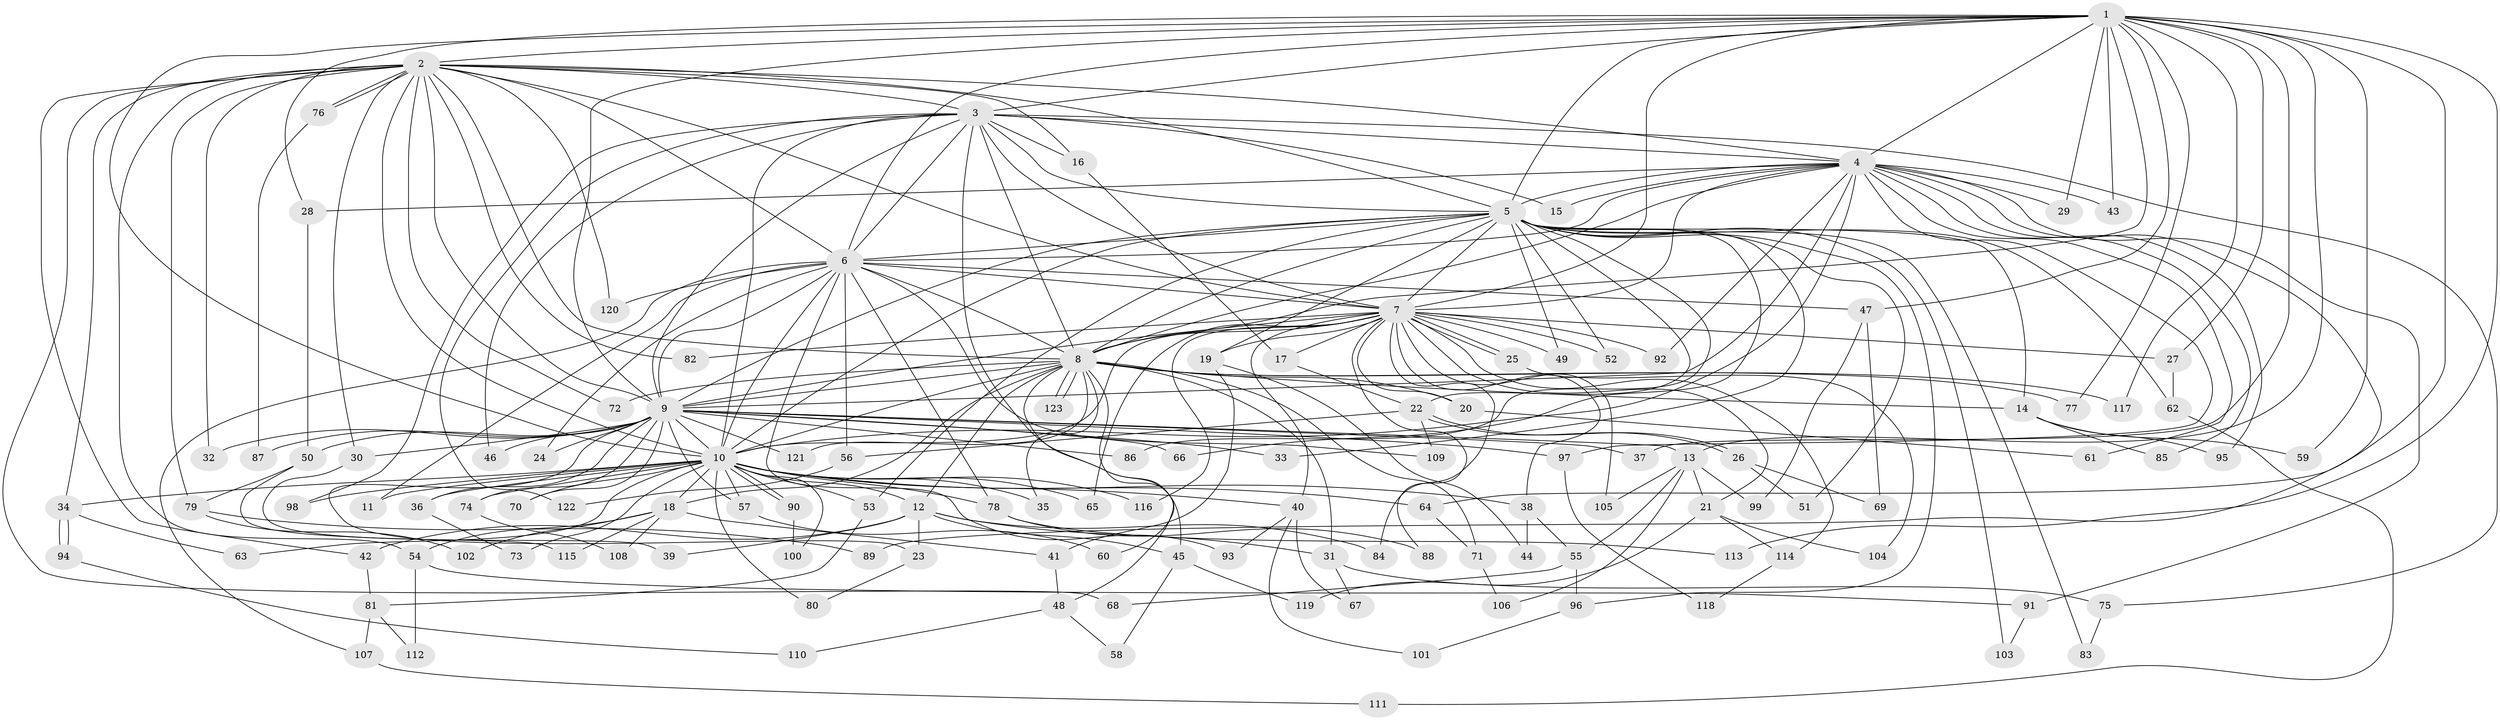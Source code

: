// Generated by graph-tools (version 1.1) at 2025/11/02/27/25 16:11:00]
// undirected, 123 vertices, 271 edges
graph export_dot {
graph [start="1"]
  node [color=gray90,style=filled];
  1;
  2;
  3;
  4;
  5;
  6;
  7;
  8;
  9;
  10;
  11;
  12;
  13;
  14;
  15;
  16;
  17;
  18;
  19;
  20;
  21;
  22;
  23;
  24;
  25;
  26;
  27;
  28;
  29;
  30;
  31;
  32;
  33;
  34;
  35;
  36;
  37;
  38;
  39;
  40;
  41;
  42;
  43;
  44;
  45;
  46;
  47;
  48;
  49;
  50;
  51;
  52;
  53;
  54;
  55;
  56;
  57;
  58;
  59;
  60;
  61;
  62;
  63;
  64;
  65;
  66;
  67;
  68;
  69;
  70;
  71;
  72;
  73;
  74;
  75;
  76;
  77;
  78;
  79;
  80;
  81;
  82;
  83;
  84;
  85;
  86;
  87;
  88;
  89;
  90;
  91;
  92;
  93;
  94;
  95;
  96;
  97;
  98;
  99;
  100;
  101;
  102;
  103;
  104;
  105;
  106;
  107;
  108;
  109;
  110;
  111;
  112;
  113;
  114;
  115;
  116;
  117;
  118;
  119;
  120;
  121;
  122;
  123;
  1 -- 2;
  1 -- 3;
  1 -- 4;
  1 -- 5;
  1 -- 6;
  1 -- 7;
  1 -- 8;
  1 -- 9;
  1 -- 10;
  1 -- 13;
  1 -- 27;
  1 -- 28;
  1 -- 29;
  1 -- 37;
  1 -- 43;
  1 -- 47;
  1 -- 59;
  1 -- 64;
  1 -- 77;
  1 -- 113;
  1 -- 117;
  2 -- 3;
  2 -- 4;
  2 -- 5;
  2 -- 6;
  2 -- 7;
  2 -- 8;
  2 -- 9;
  2 -- 10;
  2 -- 16;
  2 -- 30;
  2 -- 32;
  2 -- 34;
  2 -- 42;
  2 -- 54;
  2 -- 68;
  2 -- 72;
  2 -- 76;
  2 -- 76;
  2 -- 79;
  2 -- 82;
  2 -- 120;
  3 -- 4;
  3 -- 5;
  3 -- 6;
  3 -- 7;
  3 -- 8;
  3 -- 9;
  3 -- 10;
  3 -- 15;
  3 -- 16;
  3 -- 45;
  3 -- 46;
  3 -- 75;
  3 -- 98;
  3 -- 122;
  4 -- 5;
  4 -- 6;
  4 -- 7;
  4 -- 8;
  4 -- 9;
  4 -- 10;
  4 -- 15;
  4 -- 28;
  4 -- 29;
  4 -- 43;
  4 -- 61;
  4 -- 85;
  4 -- 89;
  4 -- 91;
  4 -- 92;
  4 -- 95;
  4 -- 97;
  5 -- 6;
  5 -- 7;
  5 -- 8;
  5 -- 9;
  5 -- 10;
  5 -- 14;
  5 -- 19;
  5 -- 22;
  5 -- 33;
  5 -- 49;
  5 -- 51;
  5 -- 52;
  5 -- 53;
  5 -- 62;
  5 -- 66;
  5 -- 83;
  5 -- 86;
  5 -- 96;
  5 -- 103;
  6 -- 7;
  6 -- 8;
  6 -- 9;
  6 -- 10;
  6 -- 11;
  6 -- 24;
  6 -- 47;
  6 -- 56;
  6 -- 78;
  6 -- 93;
  6 -- 107;
  6 -- 109;
  6 -- 120;
  7 -- 8;
  7 -- 9;
  7 -- 10;
  7 -- 17;
  7 -- 19;
  7 -- 20;
  7 -- 21;
  7 -- 25;
  7 -- 25;
  7 -- 27;
  7 -- 38;
  7 -- 40;
  7 -- 49;
  7 -- 52;
  7 -- 65;
  7 -- 82;
  7 -- 84;
  7 -- 88;
  7 -- 92;
  7 -- 105;
  7 -- 114;
  7 -- 116;
  8 -- 9;
  8 -- 10;
  8 -- 12;
  8 -- 14;
  8 -- 18;
  8 -- 20;
  8 -- 31;
  8 -- 35;
  8 -- 48;
  8 -- 60;
  8 -- 71;
  8 -- 72;
  8 -- 77;
  8 -- 117;
  8 -- 121;
  8 -- 123;
  8 -- 123;
  9 -- 10;
  9 -- 13;
  9 -- 23;
  9 -- 24;
  9 -- 30;
  9 -- 32;
  9 -- 33;
  9 -- 36;
  9 -- 37;
  9 -- 46;
  9 -- 50;
  9 -- 57;
  9 -- 66;
  9 -- 70;
  9 -- 74;
  9 -- 86;
  9 -- 87;
  9 -- 97;
  9 -- 121;
  10 -- 11;
  10 -- 12;
  10 -- 18;
  10 -- 34;
  10 -- 35;
  10 -- 36;
  10 -- 38;
  10 -- 40;
  10 -- 53;
  10 -- 57;
  10 -- 63;
  10 -- 64;
  10 -- 65;
  10 -- 70;
  10 -- 73;
  10 -- 74;
  10 -- 78;
  10 -- 80;
  10 -- 90;
  10 -- 90;
  10 -- 98;
  10 -- 100;
  10 -- 116;
  12 -- 23;
  12 -- 31;
  12 -- 39;
  12 -- 42;
  12 -- 45;
  12 -- 84;
  13 -- 21;
  13 -- 55;
  13 -- 99;
  13 -- 105;
  13 -- 106;
  14 -- 59;
  14 -- 85;
  14 -- 95;
  16 -- 17;
  17 -- 22;
  18 -- 41;
  18 -- 54;
  18 -- 102;
  18 -- 108;
  18 -- 115;
  19 -- 41;
  19 -- 44;
  20 -- 61;
  21 -- 104;
  21 -- 114;
  21 -- 119;
  22 -- 26;
  22 -- 26;
  22 -- 56;
  22 -- 109;
  23 -- 80;
  25 -- 104;
  26 -- 51;
  26 -- 69;
  27 -- 62;
  28 -- 50;
  30 -- 39;
  31 -- 67;
  31 -- 75;
  34 -- 63;
  34 -- 94;
  34 -- 94;
  36 -- 73;
  38 -- 44;
  38 -- 55;
  40 -- 67;
  40 -- 93;
  40 -- 101;
  41 -- 48;
  42 -- 81;
  45 -- 58;
  45 -- 119;
  47 -- 69;
  47 -- 99;
  48 -- 58;
  48 -- 110;
  50 -- 79;
  50 -- 115;
  53 -- 81;
  54 -- 91;
  54 -- 112;
  55 -- 68;
  55 -- 96;
  56 -- 122;
  57 -- 60;
  62 -- 111;
  64 -- 71;
  71 -- 106;
  74 -- 108;
  75 -- 83;
  76 -- 87;
  78 -- 88;
  78 -- 113;
  79 -- 89;
  79 -- 102;
  81 -- 107;
  81 -- 112;
  90 -- 100;
  91 -- 103;
  94 -- 110;
  96 -- 101;
  97 -- 118;
  107 -- 111;
  114 -- 118;
}
